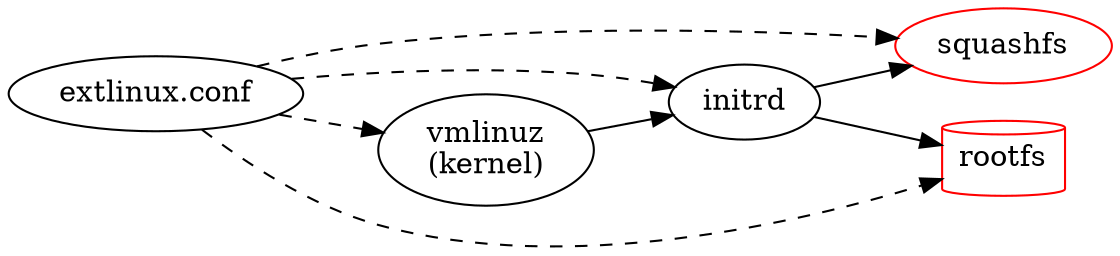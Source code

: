 // dot -Tsvg boot.dot > boot.svg
digraph "linux 開機過程的重要檔案" {

    rankdir = LR;
    overlap = scale;

    extlinux [ label="extlinux.conf" ];
    vmlinuz [ label="vmlinuz\n(kernel)" ];
    initrd [ label="initrd" ];
    extlinux -> { vmlinuz initrd squashfs rootfs } [ style=dashed ];
    vmlinuz -> initrd;
    rootfs [ color="red"; shape="cylinder" ];
    squashfs [ color="red" ];
    initrd -> { squashfs rootfs };
}


